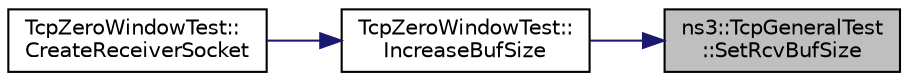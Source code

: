 digraph "ns3::TcpGeneralTest::SetRcvBufSize"
{
 // LATEX_PDF_SIZE
  edge [fontname="Helvetica",fontsize="10",labelfontname="Helvetica",labelfontsize="10"];
  node [fontname="Helvetica",fontsize="10",shape=record];
  rankdir="RL";
  Node1 [label="ns3::TcpGeneralTest\l::SetRcvBufSize",height=0.2,width=0.4,color="black", fillcolor="grey75", style="filled", fontcolor="black",tooltip="Forcefully set a defined size for rx buffer."];
  Node1 -> Node2 [dir="back",color="midnightblue",fontsize="10",style="solid",fontname="Helvetica"];
  Node2 [label="TcpZeroWindowTest::\lIncreaseBufSize",height=0.2,width=0.4,color="black", fillcolor="white", style="filled",URL="$class_tcp_zero_window_test.html#a7e9e165eee9f680e1b0071ffc64a87af",tooltip="Increase the receiver buffer size."];
  Node2 -> Node3 [dir="back",color="midnightblue",fontsize="10",style="solid",fontname="Helvetica"];
  Node3 [label="TcpZeroWindowTest::\lCreateReceiverSocket",height=0.2,width=0.4,color="black", fillcolor="white", style="filled",URL="$class_tcp_zero_window_test.html#a50c83ae2a30fae1f9fe9d9409daeea5e",tooltip="Create and install the socket to install on the receiver."];
}
